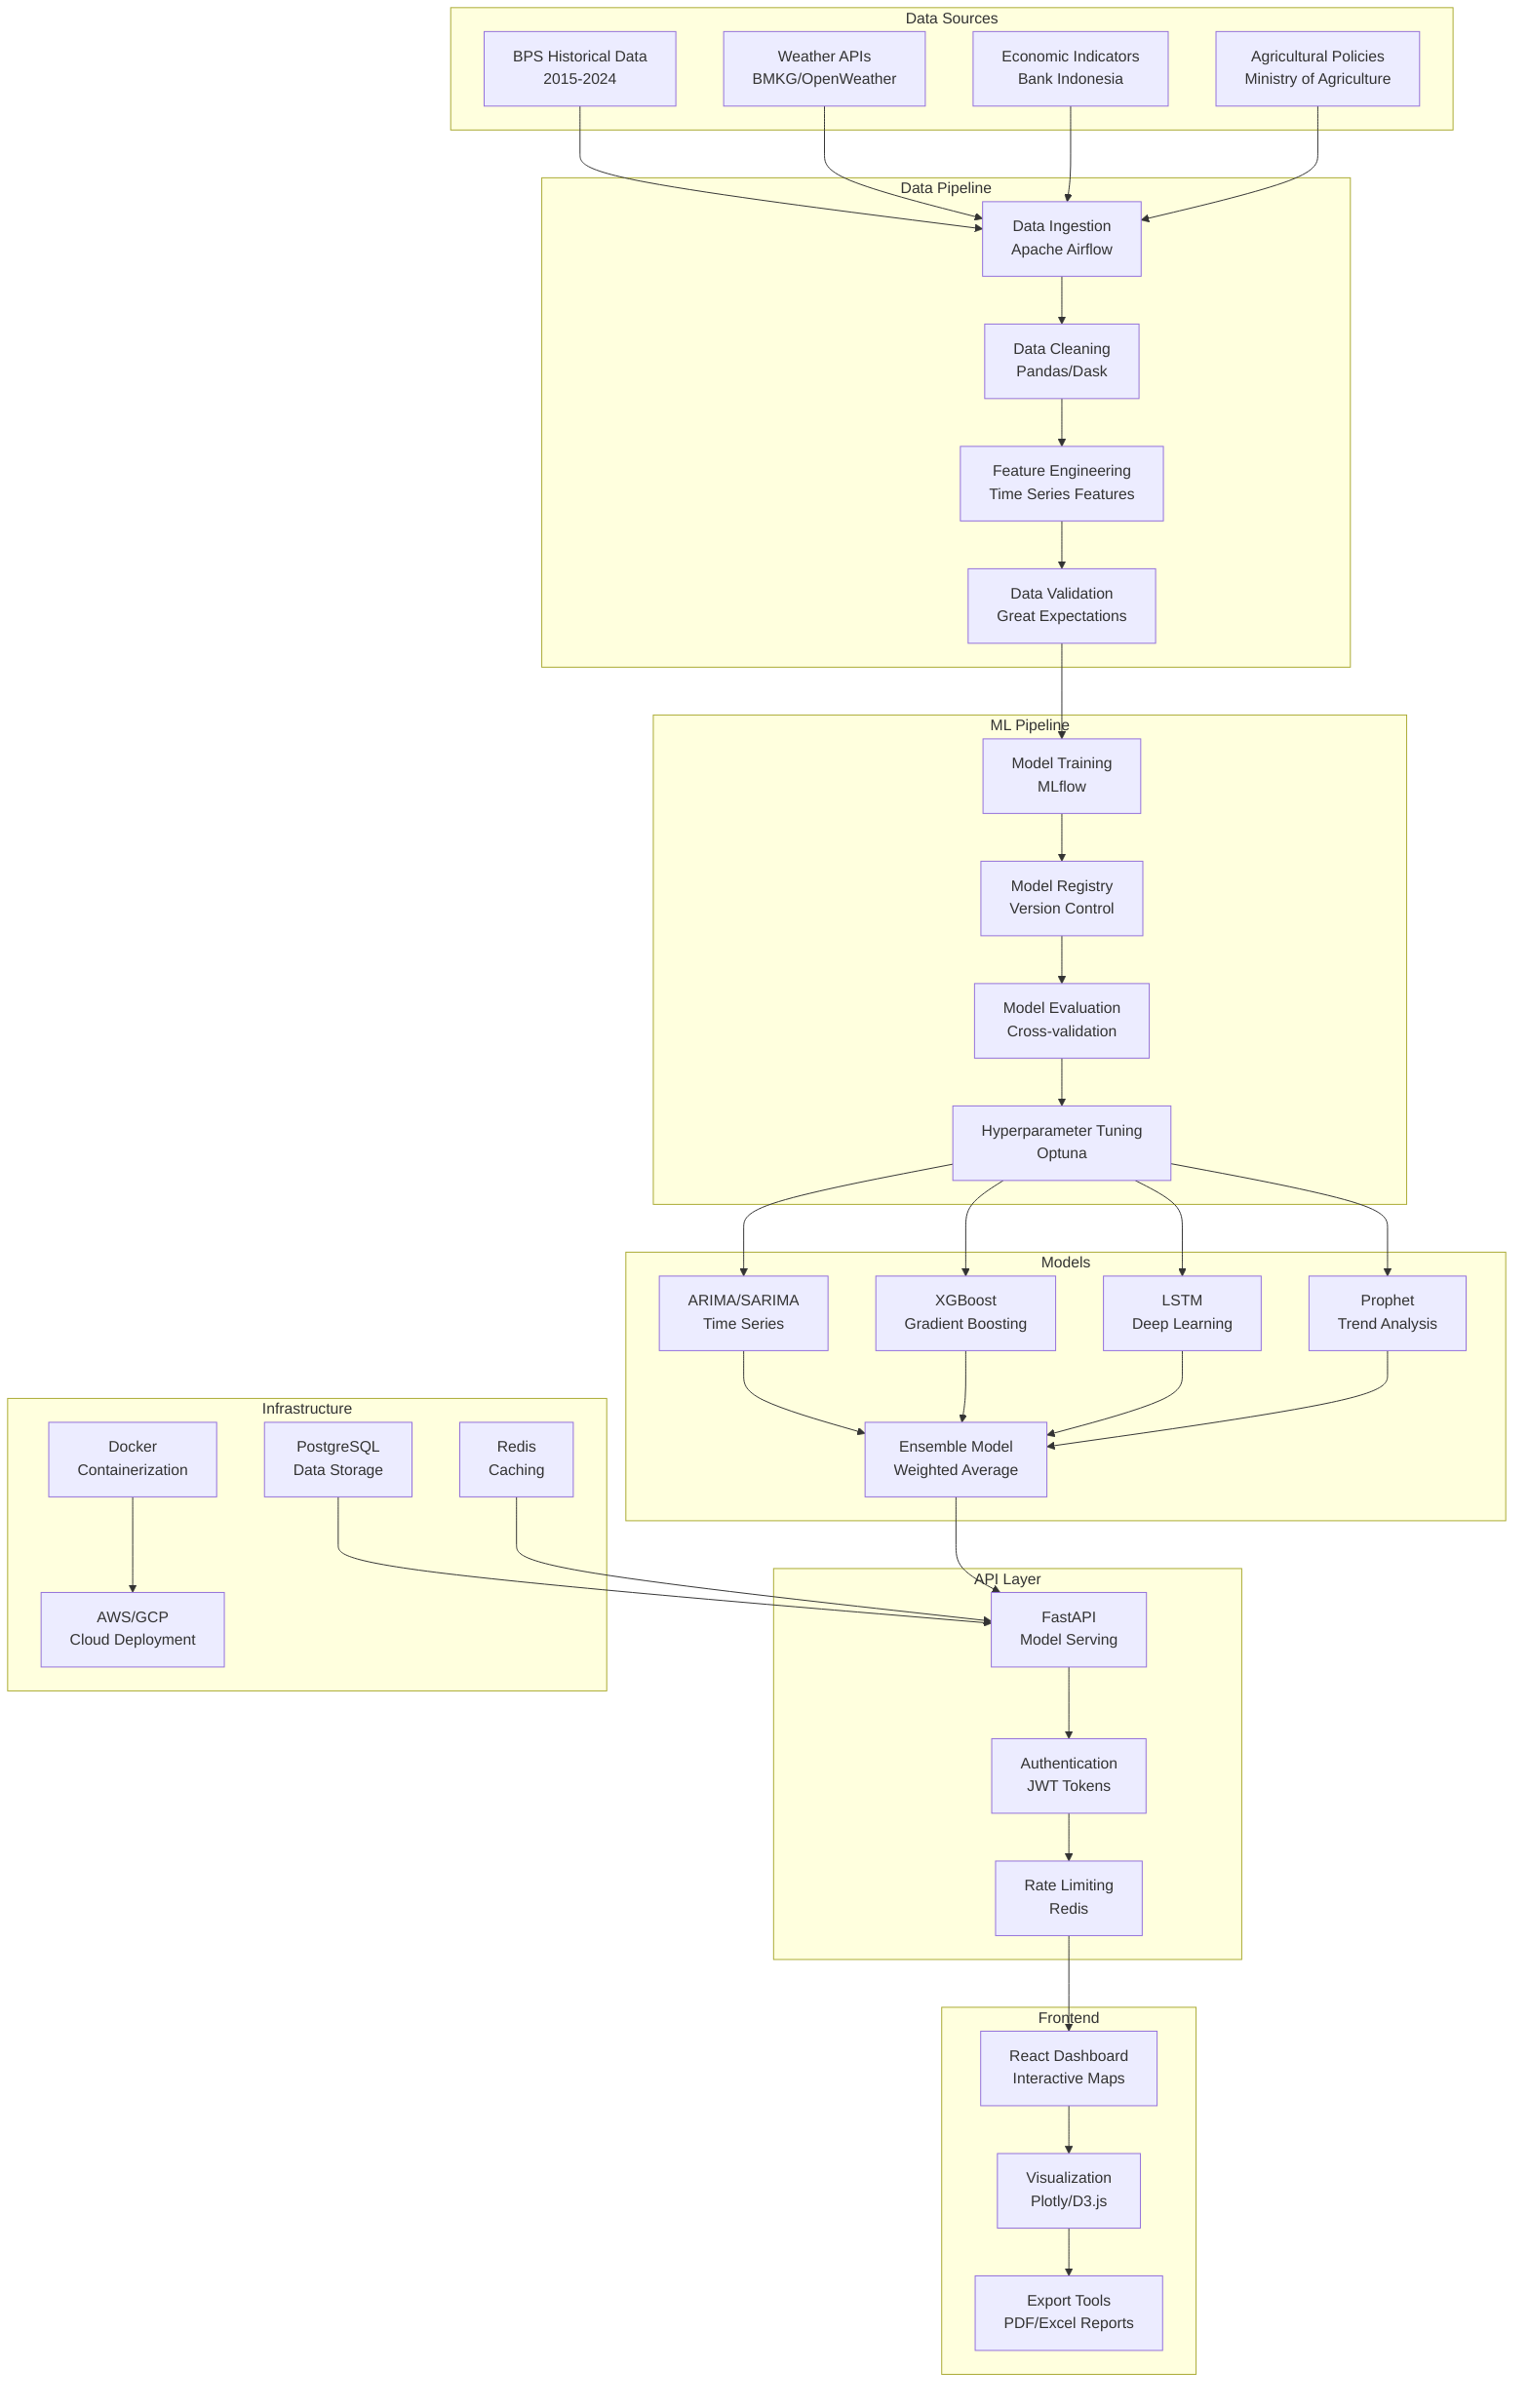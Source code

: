 graph TB
    subgraph "Data Sources"
        A[BPS Historical Data<br/>2015-2024]
        B[Weather APIs<br/>BMKG/OpenWeather]
        C[Economic Indicators<br/>Bank Indonesia]
        D[Agricultural Policies<br/>Ministry of Agriculture]
    end
    
    subgraph "Data Pipeline"
        E[Data Ingestion<br/>Apache Airflow]
        F[Data Cleaning<br/>Pandas/Dask]
        G[Feature Engineering<br/>Time Series Features]
        H[Data Validation<br/>Great Expectations]
    end
    
    subgraph "ML Pipeline"
        I[Model Training<br/>MLflow]
        J[Model Registry<br/>Version Control]
        K[Model Evaluation<br/>Cross-validation]
        L[Hyperparameter Tuning<br/>Optuna]
    end
    
    subgraph "Models"
        M[ARIMA/SARIMA<br/>Time Series]
        N[XGBoost<br/>Gradient Boosting]
        O[LSTM<br/>Deep Learning]
        P[Prophet<br/>Trend Analysis]
        Q[Ensemble Model<br/>Weighted Average]
    end
    
    subgraph "API Layer"
        R[FastAPI<br/>Model Serving]
        S[Authentication<br/>JWT Tokens]
        T[Rate Limiting<br/>Redis]
    end
    
    subgraph "Frontend"
        U[React Dashboard<br/>Interactive Maps]
        V[Visualization<br/>Plotly/D3.js]
        W[Export Tools<br/>PDF/Excel Reports]
    end
    
    subgraph "Infrastructure"
        X[PostgreSQL<br/>Data Storage]
        Y[Redis<br/>Caching]
        Z[Docker<br/>Containerization]
        AA[AWS/GCP<br/>Cloud Deployment]
    end
    
    A --> E
    B --> E
    C --> E
    D --> E
    E --> F
    F --> G
    G --> H
    H --> I
    I --> J
    J --> K
    K --> L
    L --> M
    L --> N
    L --> O
    L --> P
    M --> Q
    N --> Q
    O --> Q
    P --> Q
    Q --> R
    R --> S
    S --> T
    T --> U
    U --> V
    V --> W
    X --> R
    Y --> R
    Z --> AA
